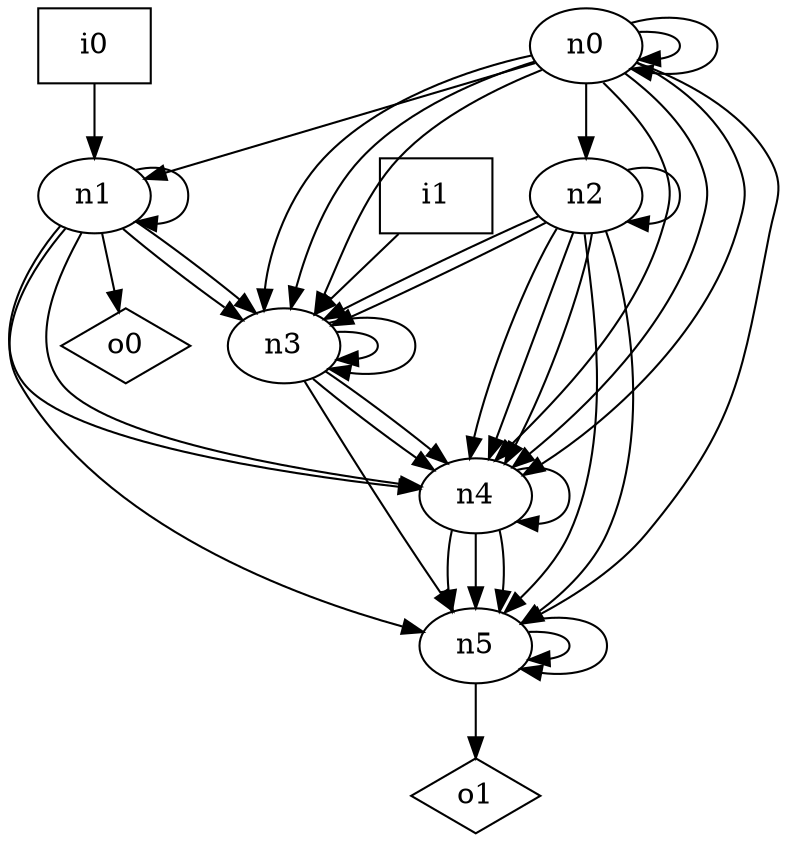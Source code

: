 digraph G {
n0 [label="n0"];
n1 [label="n1"];
n2 [label="n2"];
n3 [label="n3"];
n4 [label="n4"];
n5 [label="n5"];
n6 [label="i0",shape="box"];
n7 [label="i1",shape="box"];
n8 [label="o0",shape="diamond"];
n9 [label="o1",shape="diamond"];
n0 -> n0
n0 -> n0
n0 -> n1
n0 -> n2
n0 -> n3
n0 -> n3
n0 -> n3
n0 -> n4
n0 -> n4
n0 -> n4
n0 -> n5
n1 -> n1
n1 -> n3
n1 -> n3
n1 -> n4
n1 -> n4
n1 -> n5
n1 -> n8
n2 -> n2
n2 -> n3
n2 -> n3
n2 -> n4
n2 -> n4
n2 -> n4
n2 -> n5
n2 -> n5
n3 -> n3
n3 -> n3
n3 -> n4
n3 -> n4
n3 -> n5
n4 -> n4
n4 -> n5
n4 -> n5
n4 -> n5
n5 -> n5
n5 -> n5
n5 -> n9
n6 -> n1
n7 -> n3
}